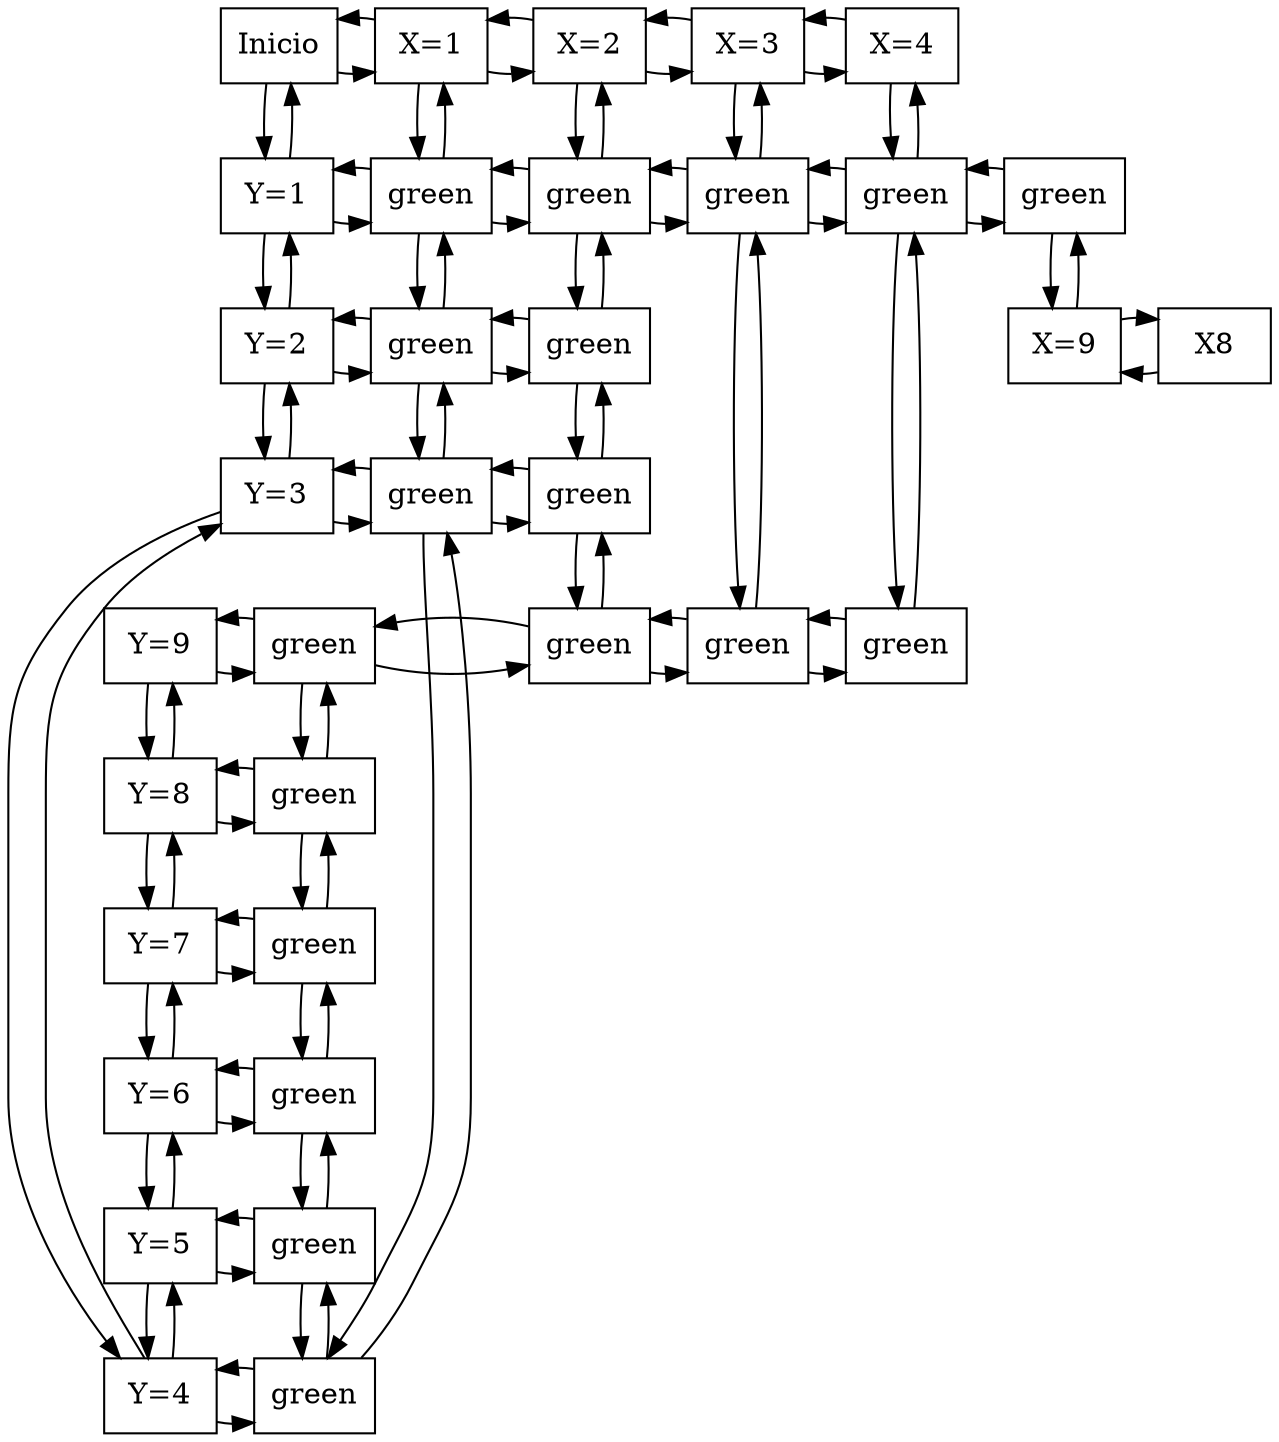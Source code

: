 digraph G {
node[styles="filled" , shape="box"]
Y0[label="Inicio"]
Y1[label="Y=1"]
Y0->Y1
Y1->Y0
Y2[label="Y=2"]
Y1->Y2
Y2->Y1
Y3[label="Y=3"]
Y2->Y3
Y3->Y2
Y4[label="Y=4"]
Y3->Y4
Y4->Y3
Y5[label="Y=5"]
Y4->Y5
Y5->Y4
Y6[label="Y=6"]
Y5->Y6
Y6->Y5
Y7[label="Y=7"]
Y6->Y7
Y7->Y6
Y8[label="Y=8"]
Y7->Y8
Y8->Y7
Y9[label="Y=9"]
Y8->Y9
Y9->Y8
X1[label="X=1"]
nodo11[label="green"]
X1->nodo11
nodo11->X1
nodo12[label="green"]
nodo11->nodo12
nodo12->nodo11
nodo13[label="green"]
nodo12->nodo13
nodo13->nodo12
nodo14[label="green"]
nodo13->nodo14
nodo14->nodo13
nodo15[label="green"]
nodo14->nodo15
nodo15->nodo14
nodo16[label="green"]
nodo15->nodo16
nodo16->nodo15
nodo17[label="green"]
nodo16->nodo17
nodo17->nodo16
nodo18[label="green"]
nodo17->nodo18
nodo18->nodo17
nodo19[label="green"]
nodo18->nodo19
nodo19->nodo18
Y0->X1
X1->Y0
{rank="same";Y0;X1}
X2[label="X=2"]
nodo21[label="green"]
X2->nodo21
nodo21->X2
nodo22[label="green"]
nodo21->nodo22
nodo22->nodo21
nodo23[label="green"]
nodo22->nodo23
nodo23->nodo22
nodo29[label="green"]
nodo23->nodo29
nodo29->nodo23
X1->X2
X2->X1
{rank="same";X1;X2}
X3[label="X=3"]
nodo31[label="green"]
X3->nodo31
nodo31->X3
nodo39[label="green"]
nodo31->nodo39
nodo39->nodo31
X2->X3
X3->X2
{rank="same";X2;X3}
X4[label="X=4"]
nodo41[label="green"]
X4->nodo41
nodo41->X4
nodo49[label="green"]
nodo41->nodo49
nodo49->nodo41
X3->X4
X4->X3
{rank="same";X3;X4}
X9[label="X=9"]
nodo91[label="green"]
X9->nodo91
nodo91->X9
X8->X9
X9->X8
{rank="same";X8;X9}
Y1->nodo11
nodo11->Y1
nodo11->nodo21
nodo21->nodo11
nodo21->nodo31
nodo31->nodo21
nodo31->nodo41
nodo41->nodo31
nodo41->nodo91
nodo91->nodo41
{rank="same";Y1;nodo11;nodo21;nodo31;nodo41;nodo91;}
Y2->nodo12
nodo12->Y2
nodo12->nodo22
nodo22->nodo12
{rank="same";Y2;nodo12;nodo22;}
Y3->nodo13
nodo13->Y3
nodo13->nodo23
nodo23->nodo13
{rank="same";Y3;nodo13;nodo23;}
Y4->nodo14
nodo14->Y4
{rank="same";Y4;nodo14;}
Y5->nodo15
nodo15->Y5
{rank="same";Y5;nodo15;}
Y6->nodo16
nodo16->Y6
{rank="same";Y6;nodo16;}
Y7->nodo17
nodo17->Y7
{rank="same";Y7;nodo17;}
Y8->nodo18
nodo18->Y8
{rank="same";Y8;nodo18;}
Y9->nodo19
nodo19->Y9
nodo19->nodo29
nodo29->nodo19
nodo29->nodo39
nodo39->nodo29
nodo39->nodo49
nodo49->nodo39
{rank="same";Y9;nodo19;nodo29;nodo39;nodo49;}
}